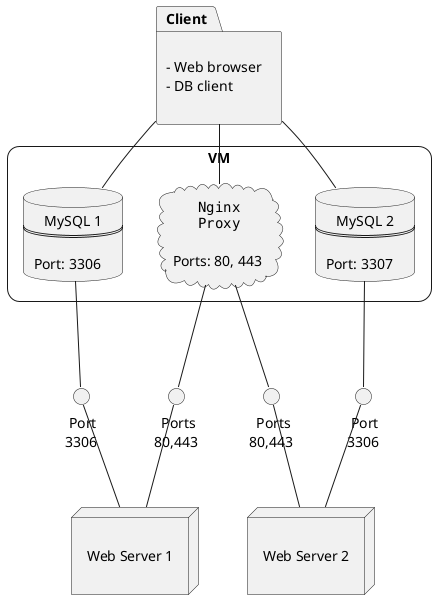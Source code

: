 @startuml
skinparam rectangle {
  roundCorner 25
}

package Client [

- Web browser
- DB client

]

rectangle VM {

cloud nginx [
""<U+00A0>  Nginx  <U+00A0>""
""<U+00A0>  Proxy  <U+00A0>""

Ports: 80, 443
]

database db1 [
<U+00A0>  MySQL 1  <U+00A0>
====

Port: 3306
]
database db2 [
<U+00A0>  MySQL 2  <U+00A0>
====

Port: 3307
]

}

() "<U+00A0>Port\n3306" as dbweb1
() "<U+00A0>Port\n3306" as dbweb2
() "<U+00A0> Ports\n80,443" as pweb1
() "<U+00A0> Ports\n80,443" as pweb2

node web1 [

Web Server 1

]
node web2 [

Web Server 2

]

Client - nginx
Client -- db1
Client -- db2
nginx -- pweb1
pweb1 -- web1
nginx -- pweb2
pweb2 -- web2
db1 -- dbweb1
dbweb1 -- web1
db2 -- dbweb2
dbweb2 -- web2
@enduml